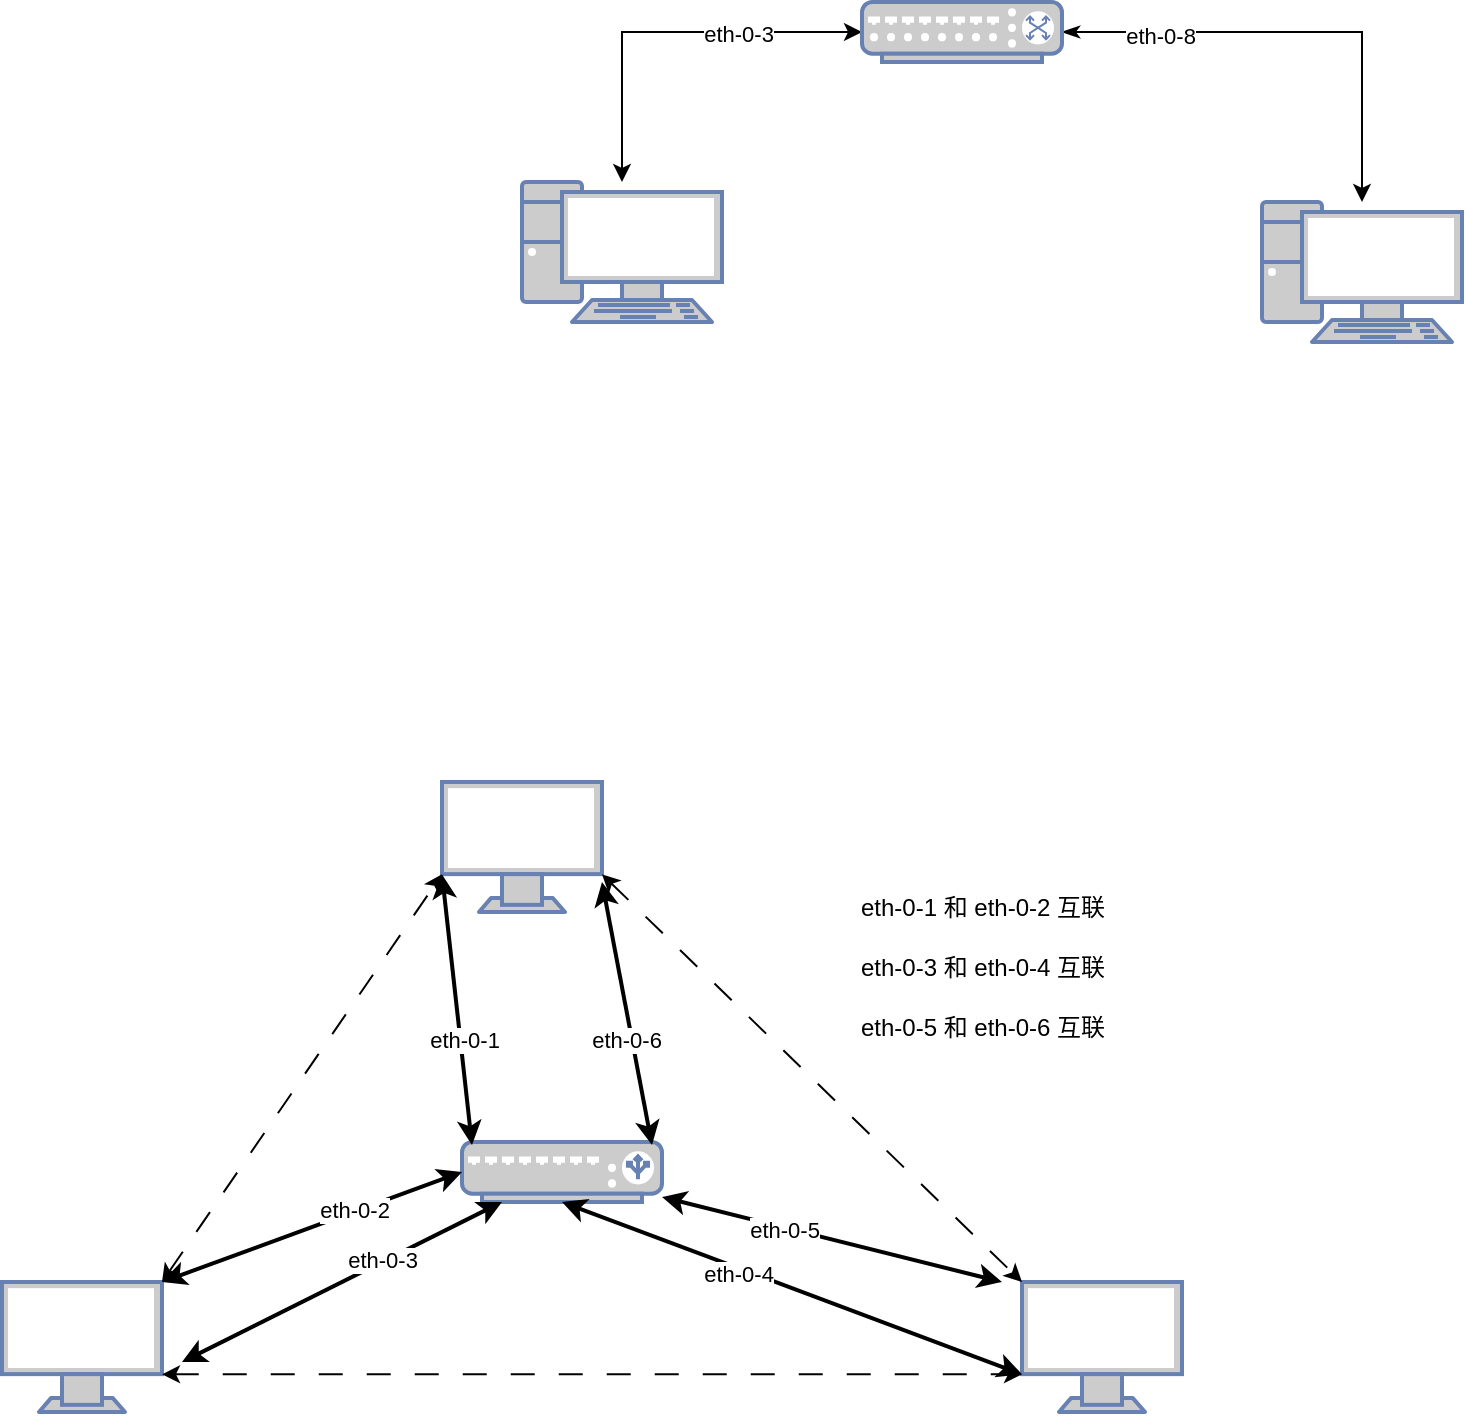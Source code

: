 <mxfile version="21.3.2" type="github">
  <diagram name="第 1 页" id="yXRS408LSO9wbGec5G7c">
    <mxGraphModel dx="1358" dy="976" grid="1" gridSize="10" guides="1" tooltips="1" connect="1" arrows="1" fold="1" page="1" pageScale="1" pageWidth="2339" pageHeight="3300" math="0" shadow="0">
      <root>
        <mxCell id="0" />
        <mxCell id="1" parent="0" />
        <mxCell id="BlnCzfQ5rcJ-uP-u_ig8-5" style="edgeStyle=orthogonalEdgeStyle;rounded=0;orthogonalLoop=1;jettySize=auto;html=1;startArrow=classic;startFill=1;" edge="1" parent="1" source="BlnCzfQ5rcJ-uP-u_ig8-1" target="BlnCzfQ5rcJ-uP-u_ig8-2">
          <mxGeometry relative="1" as="geometry" />
        </mxCell>
        <mxCell id="BlnCzfQ5rcJ-uP-u_ig8-7" value="eth-0-3" style="edgeLabel;html=1;align=center;verticalAlign=middle;resizable=0;points=[];" vertex="1" connectable="0" parent="BlnCzfQ5rcJ-uP-u_ig8-5">
          <mxGeometry x="-0.358" y="1" relative="1" as="geometry">
            <mxPoint as="offset" />
          </mxGeometry>
        </mxCell>
        <mxCell id="BlnCzfQ5rcJ-uP-u_ig8-6" style="edgeStyle=orthogonalEdgeStyle;rounded=0;orthogonalLoop=1;jettySize=auto;html=1;startArrow=classicThin;startFill=1;" edge="1" parent="1" source="BlnCzfQ5rcJ-uP-u_ig8-1" target="BlnCzfQ5rcJ-uP-u_ig8-3">
          <mxGeometry relative="1" as="geometry" />
        </mxCell>
        <mxCell id="BlnCzfQ5rcJ-uP-u_ig8-8" value="eth-0-8" style="edgeLabel;html=1;align=center;verticalAlign=middle;resizable=0;points=[];" vertex="1" connectable="0" parent="BlnCzfQ5rcJ-uP-u_ig8-6">
          <mxGeometry x="-0.589" y="-2" relative="1" as="geometry">
            <mxPoint as="offset" />
          </mxGeometry>
        </mxCell>
        <mxCell id="BlnCzfQ5rcJ-uP-u_ig8-1" value="" style="fontColor=#0066CC;verticalAlign=top;verticalLabelPosition=bottom;labelPosition=center;align=center;html=1;outlineConnect=0;fillColor=#CCCCCC;strokeColor=#6881B3;gradientColor=none;gradientDirection=north;strokeWidth=2;shape=mxgraph.networks.switch;" vertex="1" parent="1">
          <mxGeometry x="570" y="380" width="100" height="30" as="geometry" />
        </mxCell>
        <mxCell id="BlnCzfQ5rcJ-uP-u_ig8-2" value="" style="fontColor=#0066CC;verticalAlign=top;verticalLabelPosition=bottom;labelPosition=center;align=center;html=1;outlineConnect=0;fillColor=#CCCCCC;strokeColor=#6881B3;gradientColor=none;gradientDirection=north;strokeWidth=2;shape=mxgraph.networks.pc;" vertex="1" parent="1">
          <mxGeometry x="400" y="470" width="100" height="70" as="geometry" />
        </mxCell>
        <mxCell id="BlnCzfQ5rcJ-uP-u_ig8-3" value="" style="fontColor=#0066CC;verticalAlign=top;verticalLabelPosition=bottom;labelPosition=center;align=center;html=1;outlineConnect=0;fillColor=#CCCCCC;strokeColor=#6881B3;gradientColor=none;gradientDirection=north;strokeWidth=2;shape=mxgraph.networks.pc;" vertex="1" parent="1">
          <mxGeometry x="770" y="480" width="100" height="70" as="geometry" />
        </mxCell>
        <mxCell id="BlnCzfQ5rcJ-uP-u_ig8-9" value="" style="fontColor=#0066CC;verticalAlign=top;verticalLabelPosition=bottom;labelPosition=center;align=center;html=1;outlineConnect=0;fillColor=#CCCCCC;strokeColor=#6881B3;gradientColor=none;gradientDirection=north;strokeWidth=2;shape=mxgraph.networks.monitor;" vertex="1" parent="1">
          <mxGeometry x="360" y="770" width="80" height="65" as="geometry" />
        </mxCell>
        <mxCell id="BlnCzfQ5rcJ-uP-u_ig8-10" value="" style="fontColor=#0066CC;verticalAlign=top;verticalLabelPosition=bottom;labelPosition=center;align=center;html=1;outlineConnect=0;fillColor=#CCCCCC;strokeColor=#6881B3;gradientColor=none;gradientDirection=north;strokeWidth=2;shape=mxgraph.networks.monitor;" vertex="1" parent="1">
          <mxGeometry x="650" y="1020" width="80" height="65" as="geometry" />
        </mxCell>
        <mxCell id="BlnCzfQ5rcJ-uP-u_ig8-11" value="" style="fontColor=#0066CC;verticalAlign=top;verticalLabelPosition=bottom;labelPosition=center;align=center;html=1;outlineConnect=0;fillColor=#CCCCCC;strokeColor=#6881B3;gradientColor=none;gradientDirection=north;strokeWidth=2;shape=mxgraph.networks.monitor;" vertex="1" parent="1">
          <mxGeometry x="140" y="1020" width="80" height="65" as="geometry" />
        </mxCell>
        <mxCell id="BlnCzfQ5rcJ-uP-u_ig8-13" value="" style="endArrow=classic;startArrow=classic;html=1;rounded=0;entryX=0;entryY=0.71;entryDx=0;entryDy=0;entryPerimeter=0;exitX=1;exitY=0;exitDx=0;exitDy=0;exitPerimeter=0;dashed=1;dashPattern=12 12;" edge="1" parent="1" source="BlnCzfQ5rcJ-uP-u_ig8-11" target="BlnCzfQ5rcJ-uP-u_ig8-9">
          <mxGeometry width="50" height="50" relative="1" as="geometry">
            <mxPoint x="205" y="1020" as="sourcePoint" />
            <mxPoint x="240" y="970" as="targetPoint" />
          </mxGeometry>
        </mxCell>
        <mxCell id="BlnCzfQ5rcJ-uP-u_ig8-14" value="" style="endArrow=classic;startArrow=classic;html=1;rounded=0;exitX=1;exitY=0.71;exitDx=0;exitDy=0;exitPerimeter=0;entryX=0;entryY=0;entryDx=0;entryDy=0;entryPerimeter=0;dashed=1;dashPattern=12 12;" edge="1" parent="1" source="BlnCzfQ5rcJ-uP-u_ig8-9" target="BlnCzfQ5rcJ-uP-u_ig8-10">
          <mxGeometry width="50" height="50" relative="1" as="geometry">
            <mxPoint x="600" y="870" as="sourcePoint" />
            <mxPoint x="650" y="820" as="targetPoint" />
          </mxGeometry>
        </mxCell>
        <mxCell id="BlnCzfQ5rcJ-uP-u_ig8-15" value="" style="endArrow=classic;startArrow=classic;html=1;rounded=0;exitX=1;exitY=0.71;exitDx=0;exitDy=0;exitPerimeter=0;entryX=0;entryY=0.71;entryDx=0;entryDy=0;entryPerimeter=0;dashed=1;dashPattern=12 12;" edge="1" parent="1" source="BlnCzfQ5rcJ-uP-u_ig8-11" target="BlnCzfQ5rcJ-uP-u_ig8-10">
          <mxGeometry width="50" height="50" relative="1" as="geometry">
            <mxPoint x="600" y="870" as="sourcePoint" />
            <mxPoint x="650" y="820" as="targetPoint" />
          </mxGeometry>
        </mxCell>
        <mxCell id="BlnCzfQ5rcJ-uP-u_ig8-16" value="" style="fontColor=#0066CC;verticalAlign=top;verticalLabelPosition=bottom;labelPosition=center;align=center;html=1;outlineConnect=0;fillColor=#CCCCCC;strokeColor=#6881B3;gradientColor=none;gradientDirection=north;strokeWidth=2;shape=mxgraph.networks.load_balancer;" vertex="1" parent="1">
          <mxGeometry x="370" y="950" width="100" height="30" as="geometry" />
        </mxCell>
        <mxCell id="BlnCzfQ5rcJ-uP-u_ig8-17" value="" style="endArrow=classic;html=1;strokeWidth=2;rounded=0;exitX=0.95;exitY=0.05;exitDx=0;exitDy=0;exitPerimeter=0;startArrow=classic;startFill=1;endFill=1;" edge="1" parent="1" source="BlnCzfQ5rcJ-uP-u_ig8-16">
          <mxGeometry width="50" height="50" relative="1" as="geometry">
            <mxPoint x="600" y="870" as="sourcePoint" />
            <mxPoint x="440" y="820" as="targetPoint" />
          </mxGeometry>
        </mxCell>
        <mxCell id="BlnCzfQ5rcJ-uP-u_ig8-28" value="eth-0-6" style="edgeLabel;html=1;align=center;verticalAlign=middle;resizable=0;points=[];" vertex="1" connectable="0" parent="BlnCzfQ5rcJ-uP-u_ig8-17">
          <mxGeometry x="-0.192" y="3" relative="1" as="geometry">
            <mxPoint as="offset" />
          </mxGeometry>
        </mxCell>
        <mxCell id="BlnCzfQ5rcJ-uP-u_ig8-18" value="" style="endArrow=classic;html=1;strokeWidth=2;rounded=0;startArrow=classic;startFill=1;endFill=1;" edge="1" parent="1" source="BlnCzfQ5rcJ-uP-u_ig8-16">
          <mxGeometry width="50" height="50" relative="1" as="geometry">
            <mxPoint x="600" y="870" as="sourcePoint" />
            <mxPoint x="640" y="1020" as="targetPoint" />
          </mxGeometry>
        </mxCell>
        <mxCell id="BlnCzfQ5rcJ-uP-u_ig8-27" value="eth-0-5" style="edgeLabel;html=1;align=center;verticalAlign=middle;resizable=0;points=[];" vertex="1" connectable="0" parent="BlnCzfQ5rcJ-uP-u_ig8-18">
          <mxGeometry x="-0.283" y="-1" relative="1" as="geometry">
            <mxPoint as="offset" />
          </mxGeometry>
        </mxCell>
        <mxCell id="BlnCzfQ5rcJ-uP-u_ig8-19" value="" style="endArrow=classic;html=1;strokeWidth=2;rounded=0;startArrow=classic;startFill=1;endFill=1;" edge="1" parent="1" target="BlnCzfQ5rcJ-uP-u_ig8-16">
          <mxGeometry width="50" height="50" relative="1" as="geometry">
            <mxPoint x="230" y="1060" as="sourcePoint" />
            <mxPoint x="650" y="820" as="targetPoint" />
          </mxGeometry>
        </mxCell>
        <mxCell id="BlnCzfQ5rcJ-uP-u_ig8-25" value="eth-0-3" style="edgeLabel;html=1;align=center;verticalAlign=middle;resizable=0;points=[];" vertex="1" connectable="0" parent="BlnCzfQ5rcJ-uP-u_ig8-19">
          <mxGeometry x="0.252" y="1" relative="1" as="geometry">
            <mxPoint as="offset" />
          </mxGeometry>
        </mxCell>
        <mxCell id="BlnCzfQ5rcJ-uP-u_ig8-20" value="" style="endArrow=classic;html=1;strokeWidth=2;rounded=0;exitX=0.5;exitY=1;exitDx=0;exitDy=0;exitPerimeter=0;entryX=0;entryY=0.71;entryDx=0;entryDy=0;entryPerimeter=0;startArrow=classic;startFill=1;endFill=1;" edge="1" parent="1" source="BlnCzfQ5rcJ-uP-u_ig8-16" target="BlnCzfQ5rcJ-uP-u_ig8-10">
          <mxGeometry width="50" height="50" relative="1" as="geometry">
            <mxPoint x="600" y="870" as="sourcePoint" />
            <mxPoint x="650" y="820" as="targetPoint" />
          </mxGeometry>
        </mxCell>
        <mxCell id="BlnCzfQ5rcJ-uP-u_ig8-26" value="eth-0-4" style="edgeLabel;html=1;align=center;verticalAlign=middle;resizable=0;points=[];" vertex="1" connectable="0" parent="BlnCzfQ5rcJ-uP-u_ig8-20">
          <mxGeometry x="-0.229" y="-3" relative="1" as="geometry">
            <mxPoint as="offset" />
          </mxGeometry>
        </mxCell>
        <mxCell id="BlnCzfQ5rcJ-uP-u_ig8-21" value="" style="endArrow=classic;html=1;strokeWidth=2;rounded=0;entryX=0;entryY=0.71;entryDx=0;entryDy=0;entryPerimeter=0;exitX=0.05;exitY=0.05;exitDx=0;exitDy=0;exitPerimeter=0;startArrow=classic;startFill=1;endFill=1;" edge="1" parent="1" source="BlnCzfQ5rcJ-uP-u_ig8-16" target="BlnCzfQ5rcJ-uP-u_ig8-9">
          <mxGeometry width="50" height="50" relative="1" as="geometry">
            <mxPoint x="600" y="870" as="sourcePoint" />
            <mxPoint x="650" y="820" as="targetPoint" />
          </mxGeometry>
        </mxCell>
        <mxCell id="BlnCzfQ5rcJ-uP-u_ig8-23" value="eth-0-1" style="edgeLabel;html=1;align=center;verticalAlign=middle;resizable=0;points=[];" vertex="1" connectable="0" parent="BlnCzfQ5rcJ-uP-u_ig8-21">
          <mxGeometry x="-0.227" y="-1" relative="1" as="geometry">
            <mxPoint x="1" as="offset" />
          </mxGeometry>
        </mxCell>
        <mxCell id="BlnCzfQ5rcJ-uP-u_ig8-22" value="" style="endArrow=classic;html=1;strokeWidth=2;rounded=0;entryX=0;entryY=0.5;entryDx=0;entryDy=0;entryPerimeter=0;startArrow=classic;startFill=1;endFill=1;" edge="1" parent="1" target="BlnCzfQ5rcJ-uP-u_ig8-16">
          <mxGeometry width="50" height="50" relative="1" as="geometry">
            <mxPoint x="220" y="1020" as="sourcePoint" />
            <mxPoint x="650" y="820" as="targetPoint" />
          </mxGeometry>
        </mxCell>
        <mxCell id="BlnCzfQ5rcJ-uP-u_ig8-24" value="eth-0-2" style="edgeLabel;html=1;align=center;verticalAlign=middle;resizable=0;points=[];" vertex="1" connectable="0" parent="BlnCzfQ5rcJ-uP-u_ig8-22">
          <mxGeometry x="0.28" y="1" relative="1" as="geometry">
            <mxPoint as="offset" />
          </mxGeometry>
        </mxCell>
        <mxCell id="BlnCzfQ5rcJ-uP-u_ig8-29" value="eth-0-1 和 eth-0-2 互联" style="text;html=1;align=center;verticalAlign=middle;resizable=0;points=[];autosize=1;strokeColor=none;fillColor=none;" vertex="1" parent="1">
          <mxGeometry x="555" y="818" width="150" height="30" as="geometry" />
        </mxCell>
        <mxCell id="BlnCzfQ5rcJ-uP-u_ig8-30" value="eth-0-3 和 eth-0-4 互联" style="text;html=1;align=center;verticalAlign=middle;resizable=0;points=[];autosize=1;strokeColor=none;fillColor=none;" vertex="1" parent="1">
          <mxGeometry x="555" y="848" width="150" height="30" as="geometry" />
        </mxCell>
        <mxCell id="BlnCzfQ5rcJ-uP-u_ig8-31" value="eth-0-5 和 eth-0-6 互联" style="text;html=1;align=center;verticalAlign=middle;resizable=0;points=[];autosize=1;strokeColor=none;fillColor=none;" vertex="1" parent="1">
          <mxGeometry x="555" y="878" width="150" height="30" as="geometry" />
        </mxCell>
      </root>
    </mxGraphModel>
  </diagram>
</mxfile>
